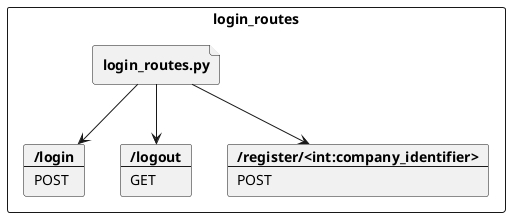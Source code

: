 @startuml
rectangle login_routes {
    file file_login [
        **login_routes.py**
    ]

    card login[
        **/login**
        ----
        POST
    ]

    card logout[
        **/logout**
        ----
        GET
    ]

    card register[
        **/register/<int:company_identifier>**
        ----
        POST
    ]
}

file_login --> login
file_login --> logout
file_login --> register
@enduml